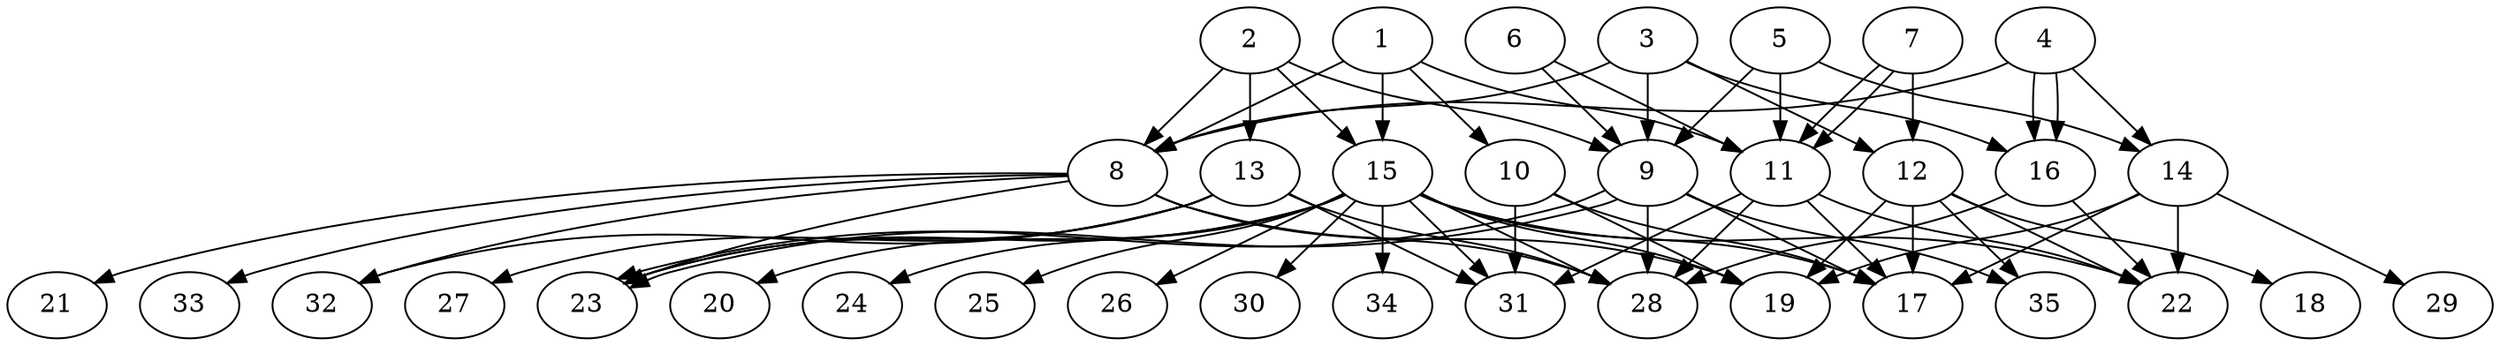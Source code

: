 // DAG (tier=3-complex, mode=compute, n=35, ccr=0.475, fat=0.732, density=0.626, regular=0.294, jump=0.345, mindata=1048576, maxdata=16777216)
// DAG automatically generated by daggen at Sun Aug 24 16:33:34 2025
// /home/ermia/Project/Environments/daggen/bin/daggen --dot --ccr 0.475 --fat 0.732 --regular 0.294 --density 0.626 --jump 0.345 --mindata 1048576 --maxdata 16777216 -n 35 
digraph G {
  1 [size="1957911034938337280", alpha="0.19", expect_size="978955517469168640"]
  1 -> 8 [size ="1079308915310592"]
  1 -> 10 [size ="1079308915310592"]
  1 -> 11 [size ="1079308915310592"]
  1 -> 15 [size ="1079308915310592"]
  2 [size="164606956157263675392", alpha="0.04", expect_size="82303478078631837696"]
  2 -> 8 [size ="240282482245632"]
  2 -> 9 [size ="240282482245632"]
  2 -> 13 [size ="240282482245632"]
  2 -> 15 [size ="240282482245632"]
  3 [size="3287000112999432192", alpha="0.05", expect_size="1643500056499716096"]
  3 -> 8 [size ="17685735800832"]
  3 -> 9 [size ="17685735800832"]
  3 -> 12 [size ="17685735800832"]
  3 -> 16 [size ="17685735800832"]
  4 [size="47325588254026768", alpha="0.19", expect_size="23662794127013384"]
  4 -> 8 [size ="1990475884003328"]
  4 -> 14 [size ="1990475884003328"]
  4 -> 16 [size ="1990475884003328"]
  4 -> 16 [size ="1990475884003328"]
  5 [size="25917517364985856000", alpha="0.04", expect_size="12958758682492928000"]
  5 -> 9 [size ="70062492876800"]
  5 -> 11 [size ="70062492876800"]
  5 -> 14 [size ="70062492876800"]
  6 [size="823541348894945024", alpha="0.06", expect_size="411770674447472512"]
  6 -> 9 [size ="543062677782528"]
  6 -> 11 [size ="543062677782528"]
  7 [size="7521476485525621", alpha="0.04", expect_size="3760738242762810"]
  7 -> 11 [size ="143014366281728"]
  7 -> 11 [size ="143014366281728"]
  7 -> 12 [size ="143014366281728"]
  8 [size="703068943378836", alpha="0.14", expect_size="351534471689418"]
  8 -> 19 [size ="14417676730368"]
  8 -> 21 [size ="14417676730368"]
  8 -> 23 [size ="14417676730368"]
  8 -> 28 [size ="14417676730368"]
  8 -> 32 [size ="14417676730368"]
  8 -> 33 [size ="14417676730368"]
  9 [size="186188422084725920", alpha="0.11", expect_size="93094211042362960"]
  9 -> 17 [size ="231299096772608"]
  9 -> 23 [size ="231299096772608"]
  9 -> 23 [size ="231299096772608"]
  9 -> 28 [size ="231299096772608"]
  9 -> 35 [size ="231299096772608"]
  10 [size="1363153023619299278848", alpha="0.13", expect_size="681576511809649639424"]
  10 -> 17 [size ="983527243907072"]
  10 -> 19 [size ="983527243907072"]
  10 -> 31 [size ="983527243907072"]
  11 [size="231565426487852320", alpha="0.03", expect_size="115782713243926160"]
  11 -> 17 [size ="166713215680512"]
  11 -> 22 [size ="166713215680512"]
  11 -> 28 [size ="166713215680512"]
  11 -> 31 [size ="166713215680512"]
  12 [size="1749432258029066125312", alpha="0.16", expect_size="874716129014533062656"]
  12 -> 17 [size ="1161505865203712"]
  12 -> 18 [size ="1161505865203712"]
  12 -> 19 [size ="1161505865203712"]
  12 -> 22 [size ="1161505865203712"]
  12 -> 35 [size ="1161505865203712"]
  13 [size="47360561413171456", alpha="0.08", expect_size="23680280706585728"]
  13 -> 23 [size ="1971911961608192"]
  13 -> 27 [size ="1971911961608192"]
  13 -> 28 [size ="1971911961608192"]
  13 -> 31 [size ="1971911961608192"]
  13 -> 32 [size ="1971911961608192"]
  14 [size="45701000716886384", alpha="0.19", expect_size="22850500358443192"]
  14 -> 17 [size ="1263958753280000"]
  14 -> 19 [size ="1263958753280000"]
  14 -> 22 [size ="1263958753280000"]
  14 -> 29 [size ="1263958753280000"]
  15 [size="190390412371577274368", alpha="0.06", expect_size="95195206185788637184"]
  15 -> 17 [size ="264760608161792"]
  15 -> 19 [size ="264760608161792"]
  15 -> 20 [size ="264760608161792"]
  15 -> 22 [size ="264760608161792"]
  15 -> 23 [size ="264760608161792"]
  15 -> 24 [size ="264760608161792"]
  15 -> 25 [size ="264760608161792"]
  15 -> 26 [size ="264760608161792"]
  15 -> 28 [size ="264760608161792"]
  15 -> 30 [size ="264760608161792"]
  15 -> 31 [size ="264760608161792"]
  15 -> 34 [size ="264760608161792"]
  16 [size="2796794016889827229696", alpha="0.02", expect_size="1398397008444913614848"]
  16 -> 22 [size ="1588048059957248"]
  16 -> 28 [size ="1588048059957248"]
  17 [size="283193701286467862528", alpha="0.20", expect_size="141596850643233931264"]
  18 [size="99501184926648048", alpha="0.07", expect_size="49750592463324024"]
  19 [size="3063273192554004480", alpha="0.11", expect_size="1531636596277002240"]
  20 [size="33308505380345212", alpha="0.10", expect_size="16654252690172606"]
  21 [size="2782177146719621632", alpha="0.13", expect_size="1391088573359810816"]
  22 [size="72580433853348864", alpha="0.04", expect_size="36290216926674432"]
  23 [size="2336651578589240832", alpha="0.10", expect_size="1168325789294620416"]
  24 [size="3340943995783270629376", alpha="0.05", expect_size="1670471997891635314688"]
  25 [size="124858778004754192", alpha="0.06", expect_size="62429389002377096"]
  26 [size="1633453140689838669824", alpha="0.11", expect_size="816726570344919334912"]
  27 [size="488100724882230214656", alpha="0.20", expect_size="244050362441115107328"]
  28 [size="2312650346452626944", alpha="0.14", expect_size="1156325173226313472"]
  29 [size="2135607233167083776", alpha="0.15", expect_size="1067803616583541888"]
  30 [size="116587896650863408", alpha="0.11", expect_size="58293948325431704"]
  31 [size="1565395697426241683456", alpha="0.11", expect_size="782697848713120841728"]
  32 [size="4614274440605399040", alpha="0.03", expect_size="2307137220302699520"]
  33 [size="16321859308843422", alpha="0.12", expect_size="8160929654421711"]
  34 [size="1382973220766448384", alpha="0.07", expect_size="691486610383224192"]
  35 [size="5179463873514820", alpha="0.02", expect_size="2589731936757410"]
}